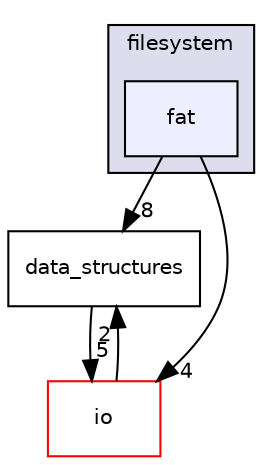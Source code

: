 digraph "D:/Pool/eclipse-workspace_aarch64/newspace/raspiOS/include/filesystem/fat" {
  compound=true
  node [ fontsize="10", fontname="Helvetica"];
  edge [ labelfontsize="10", labelfontname="Helvetica"];
  subgraph clusterdir_e1c7b6d0de41f970aaf64acfab9d22b3 {
    graph [ bgcolor="#ddddee", pencolor="black", label="filesystem" fontname="Helvetica", fontsize="10", URL="dir_e1c7b6d0de41f970aaf64acfab9d22b3.html"]
  dir_59ecb4d0e4d6b36dc519bbfc6f4e5e3f [shape=box, label="fat", style="filled", fillcolor="#eeeeff", pencolor="black", URL="dir_59ecb4d0e4d6b36dc519bbfc6f4e5e3f.html"];
  }
  dir_ebed218ca042e0cae3861bf18b14f766 [shape=box label="data_structures" URL="dir_ebed218ca042e0cae3861bf18b14f766.html"];
  dir_a00b633439466cbb1729245c7f66f564 [shape=box label="io" fillcolor="white" style="filled" color="red" URL="dir_a00b633439466cbb1729245c7f66f564.html"];
  dir_59ecb4d0e4d6b36dc519bbfc6f4e5e3f->dir_ebed218ca042e0cae3861bf18b14f766 [headlabel="8", labeldistance=1.5 headhref="dir_000013_000009.html"];
  dir_59ecb4d0e4d6b36dc519bbfc6f4e5e3f->dir_a00b633439466cbb1729245c7f66f564 [headlabel="4", labeldistance=1.5 headhref="dir_000013_000016.html"];
  dir_ebed218ca042e0cae3861bf18b14f766->dir_a00b633439466cbb1729245c7f66f564 [headlabel="5", labeldistance=1.5 headhref="dir_000009_000016.html"];
  dir_a00b633439466cbb1729245c7f66f564->dir_ebed218ca042e0cae3861bf18b14f766 [headlabel="2", labeldistance=1.5 headhref="dir_000016_000009.html"];
}

